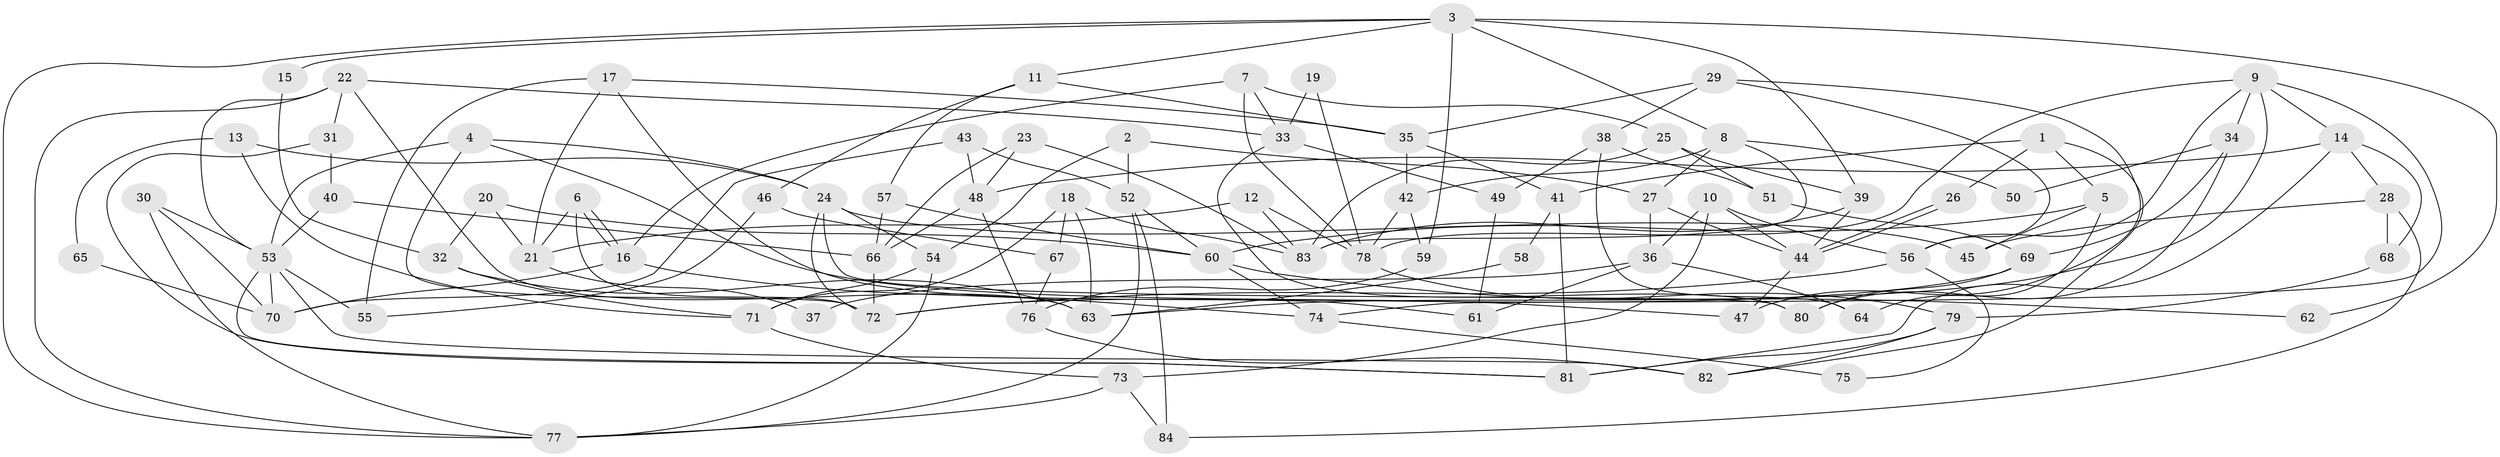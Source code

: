 // coarse degree distribution, {4: 0.2413793103448276, 9: 0.017241379310344827, 3: 0.27586206896551724, 5: 0.27586206896551724, 6: 0.06896551724137931, 2: 0.05172413793103448, 7: 0.05172413793103448, 12: 0.017241379310344827}
// Generated by graph-tools (version 1.1) at 2025/52/03/04/25 21:52:25]
// undirected, 84 vertices, 168 edges
graph export_dot {
graph [start="1"]
  node [color=gray90,style=filled];
  1;
  2;
  3;
  4;
  5;
  6;
  7;
  8;
  9;
  10;
  11;
  12;
  13;
  14;
  15;
  16;
  17;
  18;
  19;
  20;
  21;
  22;
  23;
  24;
  25;
  26;
  27;
  28;
  29;
  30;
  31;
  32;
  33;
  34;
  35;
  36;
  37;
  38;
  39;
  40;
  41;
  42;
  43;
  44;
  45;
  46;
  47;
  48;
  49;
  50;
  51;
  52;
  53;
  54;
  55;
  56;
  57;
  58;
  59;
  60;
  61;
  62;
  63;
  64;
  65;
  66;
  67;
  68;
  69;
  70;
  71;
  72;
  73;
  74;
  75;
  76;
  77;
  78;
  79;
  80;
  81;
  82;
  83;
  84;
  1 -- 5;
  1 -- 82;
  1 -- 26;
  1 -- 41;
  2 -- 54;
  2 -- 52;
  2 -- 27;
  3 -- 39;
  3 -- 77;
  3 -- 8;
  3 -- 11;
  3 -- 15;
  3 -- 59;
  3 -- 62;
  4 -- 53;
  4 -- 72;
  4 -- 24;
  4 -- 47;
  5 -- 60;
  5 -- 64;
  5 -- 45;
  6 -- 72;
  6 -- 16;
  6 -- 16;
  6 -- 21;
  7 -- 16;
  7 -- 25;
  7 -- 33;
  7 -- 78;
  8 -- 83;
  8 -- 27;
  8 -- 42;
  8 -- 50;
  9 -- 14;
  9 -- 63;
  9 -- 34;
  9 -- 56;
  9 -- 74;
  9 -- 78;
  10 -- 56;
  10 -- 44;
  10 -- 36;
  10 -- 73;
  11 -- 35;
  11 -- 46;
  11 -- 57;
  12 -- 78;
  12 -- 21;
  12 -- 83;
  13 -- 71;
  13 -- 24;
  13 -- 65;
  14 -- 81;
  14 -- 68;
  14 -- 28;
  14 -- 48;
  15 -- 32;
  16 -- 70;
  16 -- 74;
  17 -- 35;
  17 -- 21;
  17 -- 55;
  17 -- 61;
  18 -- 83;
  18 -- 67;
  18 -- 63;
  18 -- 71;
  19 -- 78;
  19 -- 33;
  20 -- 60;
  20 -- 32;
  20 -- 21;
  21 -- 37;
  22 -- 53;
  22 -- 33;
  22 -- 31;
  22 -- 63;
  22 -- 77;
  23 -- 48;
  23 -- 66;
  23 -- 83;
  24 -- 45;
  24 -- 54;
  24 -- 72;
  24 -- 80;
  25 -- 39;
  25 -- 83;
  25 -- 51;
  26 -- 44;
  26 -- 44;
  27 -- 36;
  27 -- 44;
  28 -- 84;
  28 -- 45;
  28 -- 68;
  29 -- 47;
  29 -- 38;
  29 -- 35;
  29 -- 56;
  30 -- 77;
  30 -- 53;
  30 -- 70;
  31 -- 81;
  31 -- 40;
  32 -- 71;
  32 -- 63;
  33 -- 80;
  33 -- 49;
  34 -- 80;
  34 -- 50;
  34 -- 69;
  35 -- 42;
  35 -- 41;
  36 -- 37;
  36 -- 61;
  36 -- 64;
  38 -- 51;
  38 -- 49;
  38 -- 64;
  39 -- 44;
  39 -- 83;
  40 -- 66;
  40 -- 53;
  41 -- 58;
  41 -- 81;
  42 -- 78;
  42 -- 59;
  43 -- 52;
  43 -- 48;
  43 -- 70;
  44 -- 47;
  46 -- 55;
  46 -- 67;
  48 -- 76;
  48 -- 66;
  49 -- 61;
  51 -- 69;
  52 -- 77;
  52 -- 60;
  52 -- 84;
  53 -- 70;
  53 -- 55;
  53 -- 81;
  53 -- 82;
  54 -- 77;
  54 -- 71;
  56 -- 72;
  56 -- 75;
  57 -- 66;
  57 -- 60;
  58 -- 63;
  59 -- 76;
  60 -- 74;
  60 -- 62;
  65 -- 70;
  66 -- 72;
  67 -- 76;
  68 -- 79;
  69 -- 72;
  69 -- 80;
  71 -- 73;
  73 -- 77;
  73 -- 84;
  74 -- 75;
  76 -- 82;
  78 -- 79;
  79 -- 81;
  79 -- 82;
}

